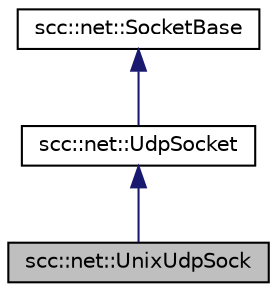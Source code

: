 digraph "scc::net::UnixUdpSock"
{
 // LATEX_PDF_SIZE
  edge [fontname="Helvetica",fontsize="10",labelfontname="Helvetica",labelfontsize="10"];
  node [fontname="Helvetica",fontsize="10",shape=record];
  Node1 [label="scc::net::UnixUdpSock",height=0.2,width=0.4,color="black", fillcolor="grey75", style="filled", fontcolor="black",tooltip="Unix domain udp (datagram) socket."];
  Node2 -> Node1 [dir="back",color="midnightblue",fontsize="10",style="solid",fontname="Helvetica"];
  Node2 [label="scc::net::UdpSocket",height=0.2,width=0.4,color="black", fillcolor="white", style="filled",URL="$de/d8b/classscc_1_1net_1_1UdpSocket.html",tooltip="Udp socket base class."];
  Node3 -> Node2 [dir="back",color="midnightblue",fontsize="10",style="solid",fontname="Helvetica"];
  Node3 [label="scc::net::SocketBase",height=0.2,width=0.4,color="black", fillcolor="white", style="filled",URL="$d9/d14/classscc_1_1net_1_1SocketBase.html",tooltip="Socket base class."];
}
